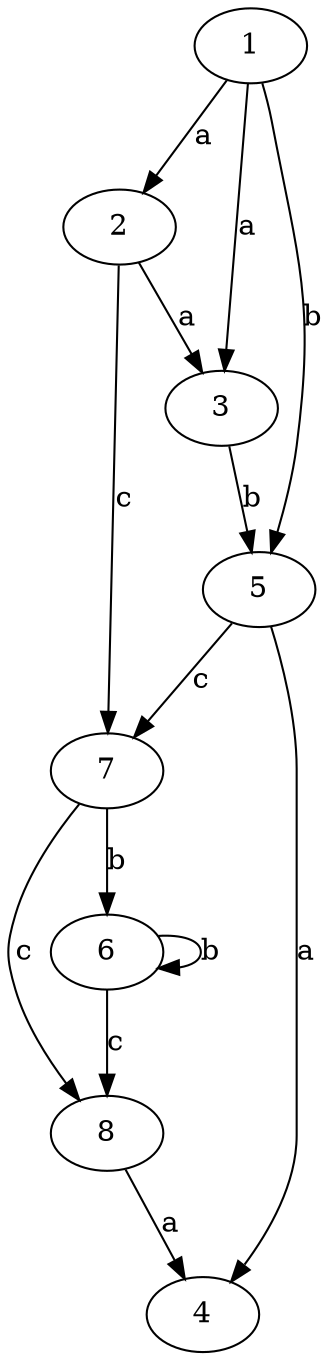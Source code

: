 digraph g1 {
    1 -> 2 [ label="a" ];
    1 -> 3 [ label="a" ];
    2 -> 3 [ label="a" ];
    5 -> 4 [ label="a" ];
    8 -> 4 [ label="a" ];
    1 -> 5 [ label="b" ];
    3 -> 5 [ label="b" ];
    6 -> 6 [ label="b" ];
    7 -> 6 [ label="b" ];
    2 -> 7 [ label="c" ];
    5 -> 7 [ label="c" ];
    6 -> 8 [ label="c" ];
    7 -> 8 [ label="c" ];
}